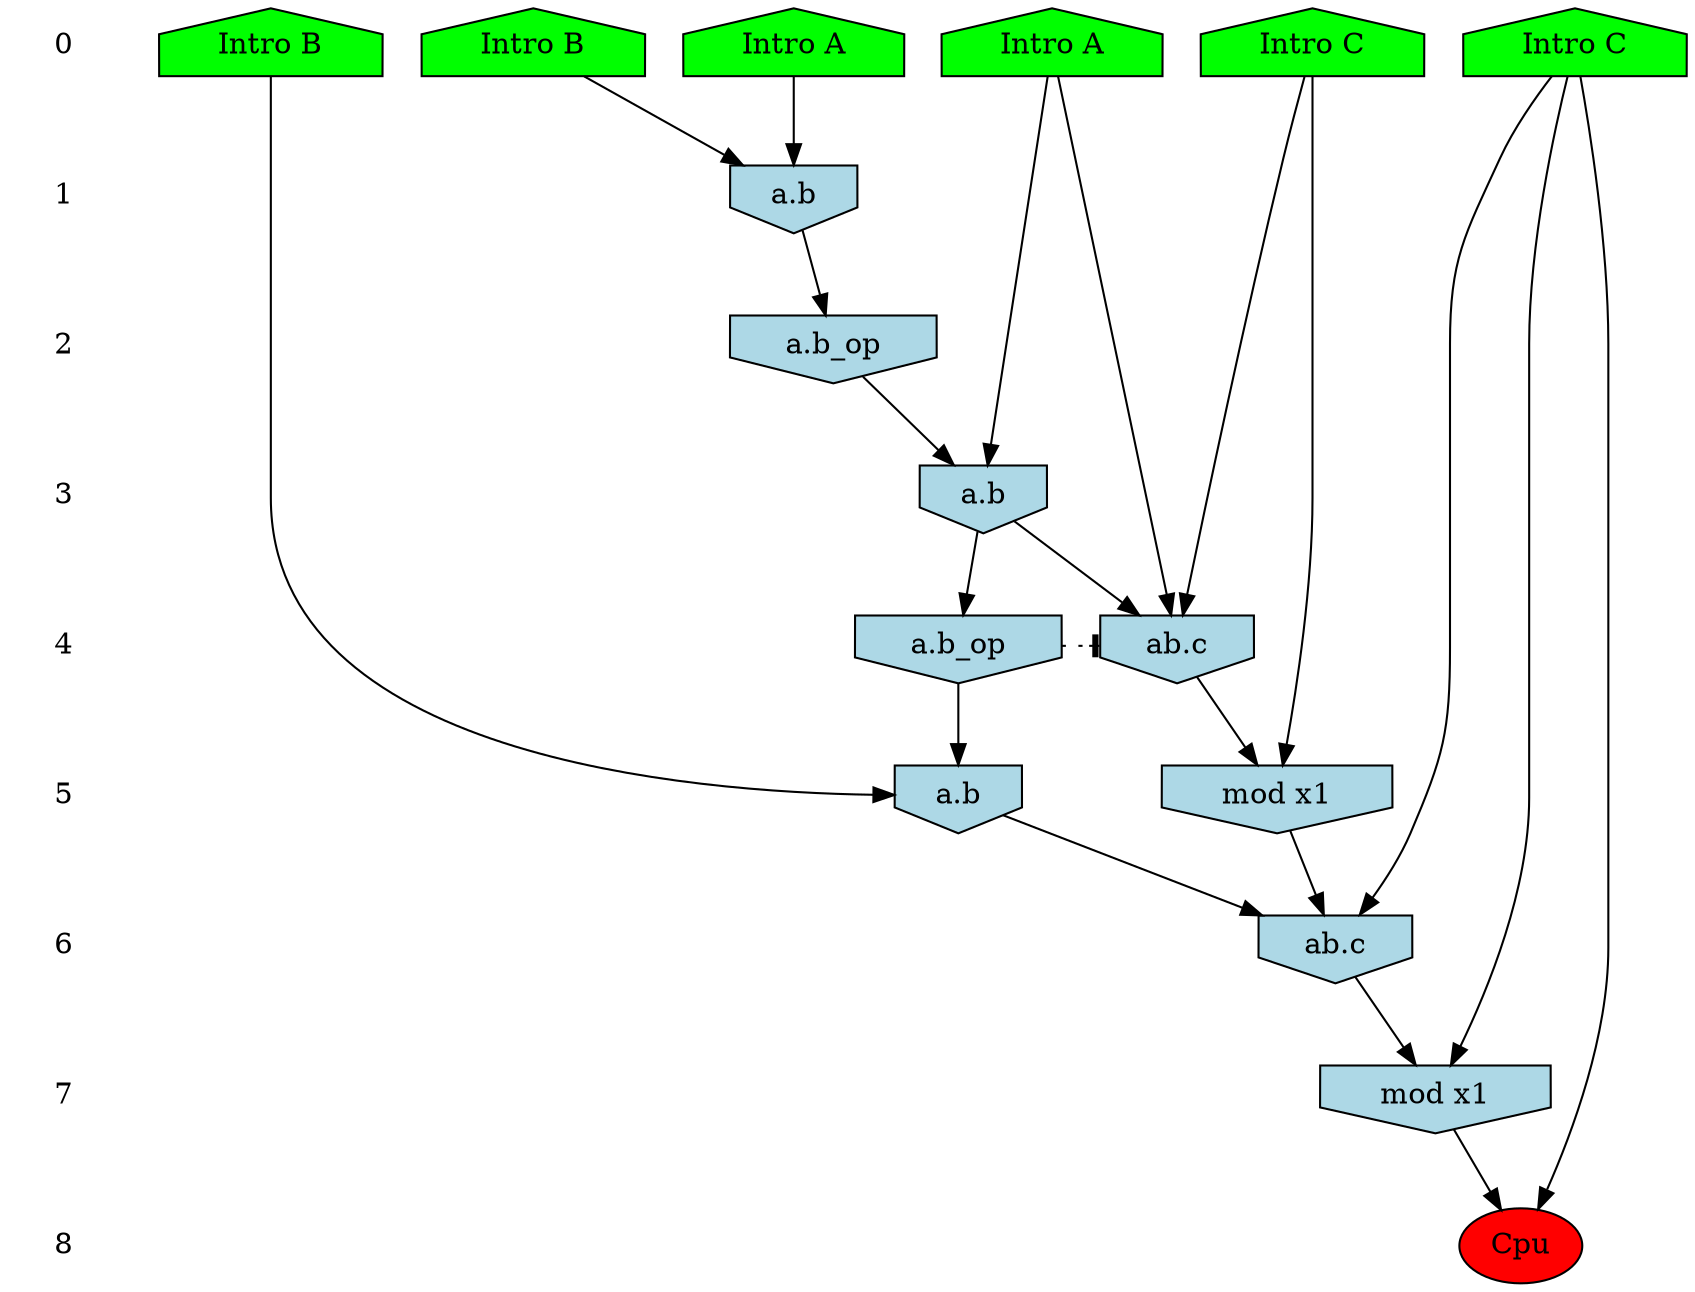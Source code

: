 /* Compression of 1 causal flows obtained in average at 1.946339E+01 t.u */
/* Compressed causal flows were: [3572] */
digraph G{
 ranksep=.5 ; 
{ rank = same ; "0" [shape=plaintext] ; node_1 [label ="Intro A", shape=house, style=filled, fillcolor=green] ;
node_2 [label ="Intro A", shape=house, style=filled, fillcolor=green] ;
node_3 [label ="Intro B", shape=house, style=filled, fillcolor=green] ;
node_4 [label ="Intro B", shape=house, style=filled, fillcolor=green] ;
node_5 [label ="Intro C", shape=house, style=filled, fillcolor=green] ;
node_6 [label ="Intro C", shape=house, style=filled, fillcolor=green] ;
}
{ rank = same ; "1" [shape=plaintext] ; node_7 [label="a.b", shape=invhouse, style=filled, fillcolor = lightblue] ;
}
{ rank = same ; "2" [shape=plaintext] ; node_8 [label="a.b_op", shape=invhouse, style=filled, fillcolor = lightblue] ;
}
{ rank = same ; "3" [shape=plaintext] ; node_9 [label="a.b", shape=invhouse, style=filled, fillcolor = lightblue] ;
}
{ rank = same ; "4" [shape=plaintext] ; node_10 [label="ab.c", shape=invhouse, style=filled, fillcolor = lightblue] ;
node_12 [label="a.b_op", shape=invhouse, style=filled, fillcolor = lightblue] ;
}
{ rank = same ; "5" [shape=plaintext] ; node_11 [label="mod x1", shape=invhouse, style=filled, fillcolor = lightblue] ;
node_13 [label="a.b", shape=invhouse, style=filled, fillcolor = lightblue] ;
}
{ rank = same ; "6" [shape=plaintext] ; node_14 [label="ab.c", shape=invhouse, style=filled, fillcolor = lightblue] ;
}
{ rank = same ; "7" [shape=plaintext] ; node_15 [label="mod x1", shape=invhouse, style=filled, fillcolor = lightblue] ;
}
{ rank = same ; "8" [shape=plaintext] ; node_16 [label ="Cpu", style=filled, fillcolor=red] ;
}
"0" -> "1" [style="invis"]; 
"1" -> "2" [style="invis"]; 
"2" -> "3" [style="invis"]; 
"3" -> "4" [style="invis"]; 
"4" -> "5" [style="invis"]; 
"5" -> "6" [style="invis"]; 
"6" -> "7" [style="invis"]; 
"7" -> "8" [style="invis"]; 
node_2 -> node_7
node_4 -> node_7
node_7 -> node_8
node_1 -> node_9
node_8 -> node_9
node_1 -> node_10
node_6 -> node_10
node_9 -> node_10
node_6 -> node_11
node_10 -> node_11
node_9 -> node_12
node_3 -> node_13
node_12 -> node_13
node_5 -> node_14
node_11 -> node_14
node_13 -> node_14
node_5 -> node_15
node_14 -> node_15
node_5 -> node_16
node_15 -> node_16
node_12 -> node_10 [style=dotted, arrowhead = tee] 
}
/*
 Dot generation time: 0.000077
*/
